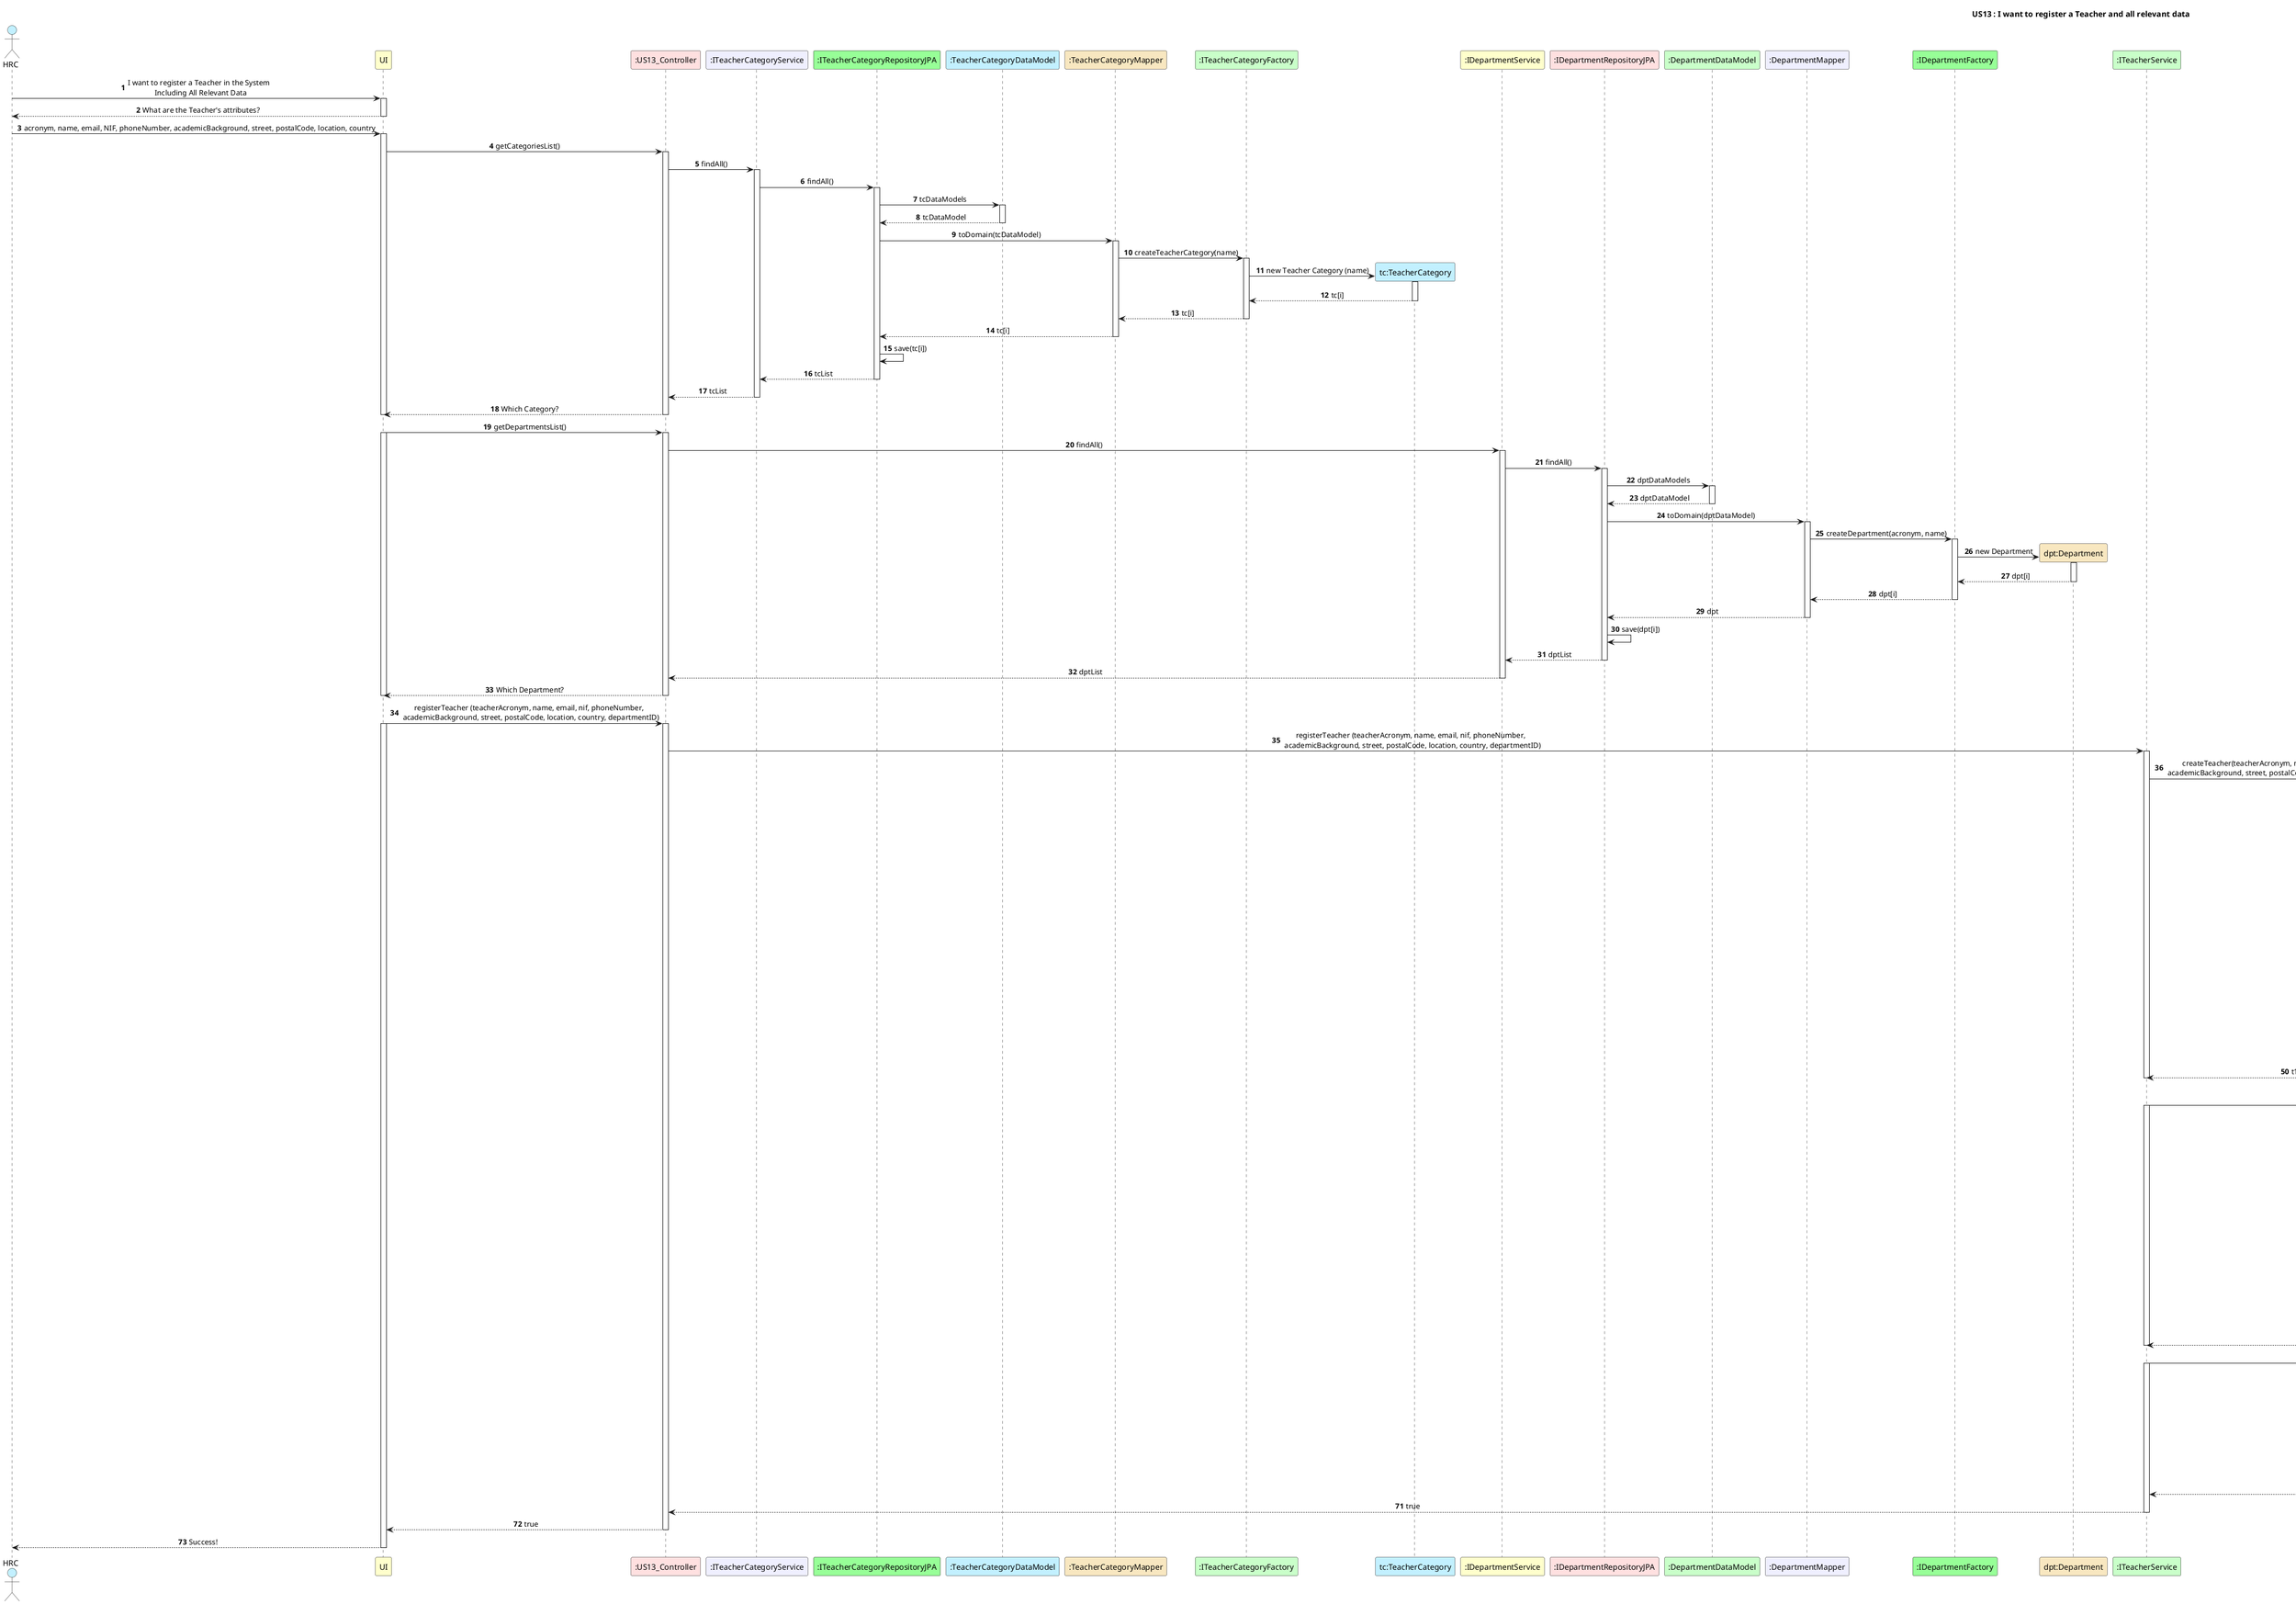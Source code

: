 @startuml

title US13 : I want to register a Teacher and all relevant data
skinparam sequenceMessageAlign center
autonumber

actor HRC as HRC #application
participant UI as UI #business
participant ":US13_Controller" as controller #implementation
participant ":ITeacherCategoryService" as ItcService #motivation
participant ":ITeacherCategoryRepositoryJPA" as ItcRepoJPA #physical
participant ":TeacherCategoryDataModel" as tcDataModel #application
participant ":TeacherCategoryMapper" as tcMapper #strategy
participant ":ITeacherCategoryFactory" as ItcFactory #technology
participant "tc:TeacherCategory" as tc #application
participant ":IDepartmentService" as IdptService #business
participant ":IDepartmentRepositoryJPA" as IdptRepoJPA #implementation
participant ":DepartmentDataModel" as dptDataModel #technology
participant ":DepartmentMapper" as dptMapper #motivation
participant ":IDepartmentFactory" as dptFactory #physical
participant "dpt:Department" as dpt #strategy
participant ":ITeacherService" as IteacherService #technology
participant ":ITeacherFactory" as IteacherFactory #application
participant "addr:Address" as addr #business
participant "t1:Teacher" as t #implementation
participant "t1ID:TeacherID" as tID #strategy
participant ":ITeacherCareerProgressionRepositoryJPA" as ItcpRepositoryJPA #physical
participant ":TeacherCareerProgressionMapper" as tcpMapper #strategy
participant ":ITeacherCareerProgressionFactory" as tcpFactory #technology
participant ":TeacherCareerProgression" as careerProgression
participant "tcp1:TeacherCareerProgression" as TCP #application
participant ":TeacherCategory1" as tc1 #business
participant ":ITeacherRepositoryJPA" as IteacherRepoJPA #implementation
participant ":Teacher" as teacher
participant ":TeacherMapper" as tMapper #motivation
participant ":TeacherID" as teacherID
participant ":TeacherDataModel" as teacherDM #physical


HRC -> UI : I want to register a Teacher in the System \n Including All Relevant Data
activate UI
UI --> HRC : What are the Teacher's attributes?
deactivate UI
HRC -> UI : acronym, name, email, NIF, phoneNumber, academicBackground, street, postalCode, location, country
activate UI
UI -> controller : getCategoriesList()
activate controller
controller -> ItcService : findAll()
activate ItcService
ItcService -> ItcRepoJPA : findAll()
activate ItcRepoJPA
ItcRepoJPA -> tcDataModel : tcDataModels
activate tcDataModel
tcDataModel --> ItcRepoJPA : tcDataModel
deactivate tcDataModel
ItcRepoJPA -> tcMapper : toDomain(tcDataModel)
activate tcMapper
tcMapper -> ItcFactory : createTeacherCategory(name)
activate ItcFactory
ItcFactory -> tc** : new Teacher Category (name)
activate tc
tc --> ItcFactory : tc[i]
deactivate tc
ItcFactory --> tcMapper : tc[i]
deactivate ItcFactory
tcMapper --> ItcRepoJPA : tc[i]
deactivate tcMapper
ItcRepoJPA -> ItcRepoJPA : save(tc[i])
ItcRepoJPA --> ItcService : tcList
deactivate ItcRepoJPA
ItcService --> controller : tcList
deactivate ItcService
controller --> UI : Which Category?
deactivate controller
deactivate UI



UI -> controller : getDepartmentsList()
activate UI
activate controller
controller -> IdptService : findAll()
activate IdptService
IdptService -> IdptRepoJPA : findAll()
activate IdptRepoJPA
IdptRepoJPA -> dptDataModel : dptDataModels
activate dptDataModel
dptDataModel --> IdptRepoJPA : dptDataModel
deactivate dptDataModel
IdptRepoJPA -> dptMapper : toDomain(dptDataModel)
activate dptMapper
dptMapper -> dptFactory : createDepartment(acronym, name)
activate dptFactory
dptFactory -> dpt** : new Department
activate dpt
dpt --> dptFactory : dpt[i]
deactivate dpt
dptFactory --> dptMapper : dpt[i]
deactivate dptFactory
dptMapper --> IdptRepoJPA : dpt
deactivate dptMapper
IdptRepoJPA -> IdptRepoJPA : save(dpt[i])
IdptRepoJPA --> IdptService : dptList
deactivate IdptRepoJPA
IdptService --> controller : dptList
deactivate IdptService
controller --> UI : Which Department?
deactivate controller
deactivate UI



UI -> controller : registerTeacher (teacherAcronym, name, email, nif, phoneNumber, \n academicBackground, street, postalCode, location, country, departmentID)
activate UI
activate controller
controller -> IteacherService : registerTeacher (teacherAcronym, name, email, nif, phoneNumber, \n academicBackground, street, postalCode, location, country, departmentID)
activate IteacherService
IteacherService -> IteacherFactory : createTeacher(teacherAcronym, name, email, nif, phoneNumber, \n academicBackground, street, postalCode, location, country, departmentID)
activate IteacherFactory
IteacherFactory -> addr** : createAddress(street, postalCode, location, country)
activate addr
addr --> IteacherFactory : addr
deactivate addr
IteacherFactory -> t** : new Teacher (teacherAcronym, name, email, nif, phoneNumber, \n academicBackground, addr, departmentID)
activate t
t -> tID** : new TeacherID (teacherAcronym, NIF)
activate tID
tID --> t : t1ID
deactivate tID
t --> IteacherFactory : t1
deactivate t
IteacherFactory -> IteacherFactory : t1ID = t1.identity()
IteacherFactory -> IteacherRepoJPA : containsOfIdentity(t1ID)
activate IteacherRepoJPA


loop for each Teacher in TeacherRepositoryJPA
    IteacherRepoJPA -> teacher : identity()
    activate teacher
    teacher -> teacherID : equals()
    activate teacherID
    teacherID --> teacher : false
    deactivate teacherID
end
    teacher --> IteacherRepoJPA : False
    deactivate teacher
IteacherRepoJPA --> IteacherFactory : false
deactivate IteacherRepoJPA


IteacherFactory --> IteacherService : t1
deactivate IteacherFactory
deactivate IteacherService


IteacherService -> ItcpRepositoryJPA : createTeacherCareerProgression \n (tID1, tc, workingPercentage, date)
activate IteacherService
activate ItcpRepositoryJPA
ItcpRepositoryJPA -> tcpFactory : createTeacherCareerProgression \n (tID1, tcID, workingPercentage, date)
activate tcpFactory
tcpFactory -> TCP** : new TeacherCareerProgression \n (tID1, tcID, workingPercentage, date)
activate TCP
TCP --> tc1** : new Teacher Category \n (tcID, name)
activate tc1
tc1 --> TCP : tc
deactivate tc1
TCP --> tcpFactory : tcp1
deactivate TCP
tcpFactory --> ItcpRepositoryJPA : tcp1
deactivate tcpFactory
ItcpRepositoryJPA -> ItcpRepositoryJPA : isTeacherCareerProgressionDuplicate(tcp1)
ItcpRepositoryJPA -> careerProgression : sameAs(tcp1)
activate careerProgression
careerProgression --> ItcpRepositoryJPA : false
deactivate careerProgression
ItcpRepositoryJPA -> ItcpRepositoryJPA : save(tcp1)
ItcpRepositoryJPA --> IteacherService : true
deactivate ItcpRepositoryJPA
deactivate IteacherService
IteacherService -> IteacherRepoJPA : save(t1)
activate IteacherService
activate IteacherRepoJPA
IteacherRepoJPA -> tMapper : toDataModel(t1)
activate tMapper
tMapper -> teacherDM** : new Teacher Data Model
activate teacherDM
teacherDM --> tMapper : teacherDataModel
deactivate teacherDM
tMapper --> IteacherRepoJPA : teacherDataModel
deactivate tMapper
IteacherRepoJPA ->  : insert(teacherDataModel)
IteacherRepoJPA <-- : teacherDataModel
IteacherRepoJPA --> IteacherService : teacherDataModel
deactivate IteacherRepoJPA
IteacherService --> controller : true
deactivate IteacherService
controller --> UI : true
deactivate controller
UI --> HRC : Success!
deactivate UI

@enduml